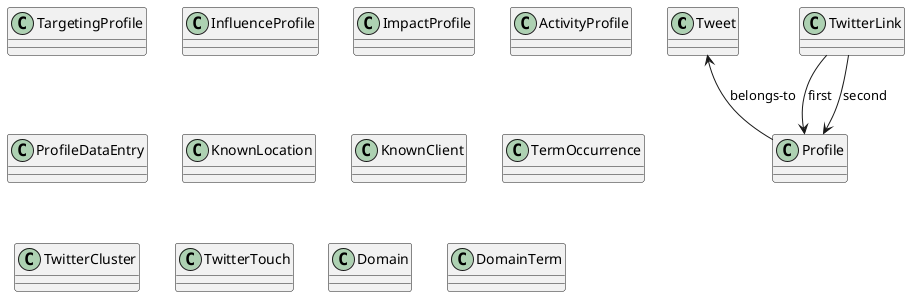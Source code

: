 @startuml
	class Tweet {

	}

	class Profile {

	}

	class TargetingProfile {

	}
	
	class InfluenceProfile {

	}

	class ImpactProfile {

	}

	class ActivityProfile {

	}

	class ProfileDataEntry {

	}

	class TwitterLink {

	}

	class KnownLocation {

	}

	class KnownClient {

	}

	class TermOccurrence {

	}
	
	class TwitterCluster {

	}

	class TwitterTouch {

	}

	class Domain {

	}

	class DomainTerm {

	}

	Tweet <-- Profile : belongs-to
	TwitterLink --> Profile : first
	TwitterLink --> Profile : second

@enduml